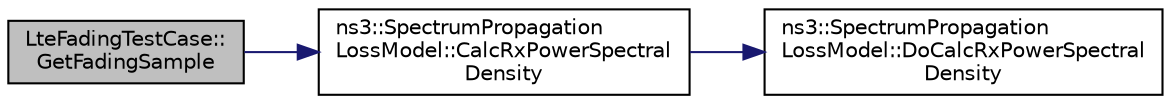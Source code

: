 digraph "LteFadingTestCase::GetFadingSample"
{
  edge [fontname="Helvetica",fontsize="10",labelfontname="Helvetica",labelfontsize="10"];
  node [fontname="Helvetica",fontsize="10",shape=record];
  rankdir="LR";
  Node1 [label="LteFadingTestCase::\lGetFadingSample",height=0.2,width=0.4,color="black", fillcolor="grey75", style="filled", fontcolor="black"];
  Node1 -> Node2 [color="midnightblue",fontsize="10",style="solid"];
  Node2 [label="ns3::SpectrumPropagation\lLossModel::CalcRxPowerSpectral\lDensity",height=0.2,width=0.4,color="black", fillcolor="white", style="filled",URL="$db/dd7/classns3_1_1SpectrumPropagationLossModel.html#ad2e3992f45303b205cfc8cdc0ec75202"];
  Node2 -> Node3 [color="midnightblue",fontsize="10",style="solid"];
  Node3 [label="ns3::SpectrumPropagation\lLossModel::DoCalcRxPowerSpectral\lDensity",height=0.2,width=0.4,color="black", fillcolor="white", style="filled",URL="$db/dd7/classns3_1_1SpectrumPropagationLossModel.html#a84c0da581e8828ee013fe164a899e5c9"];
}
